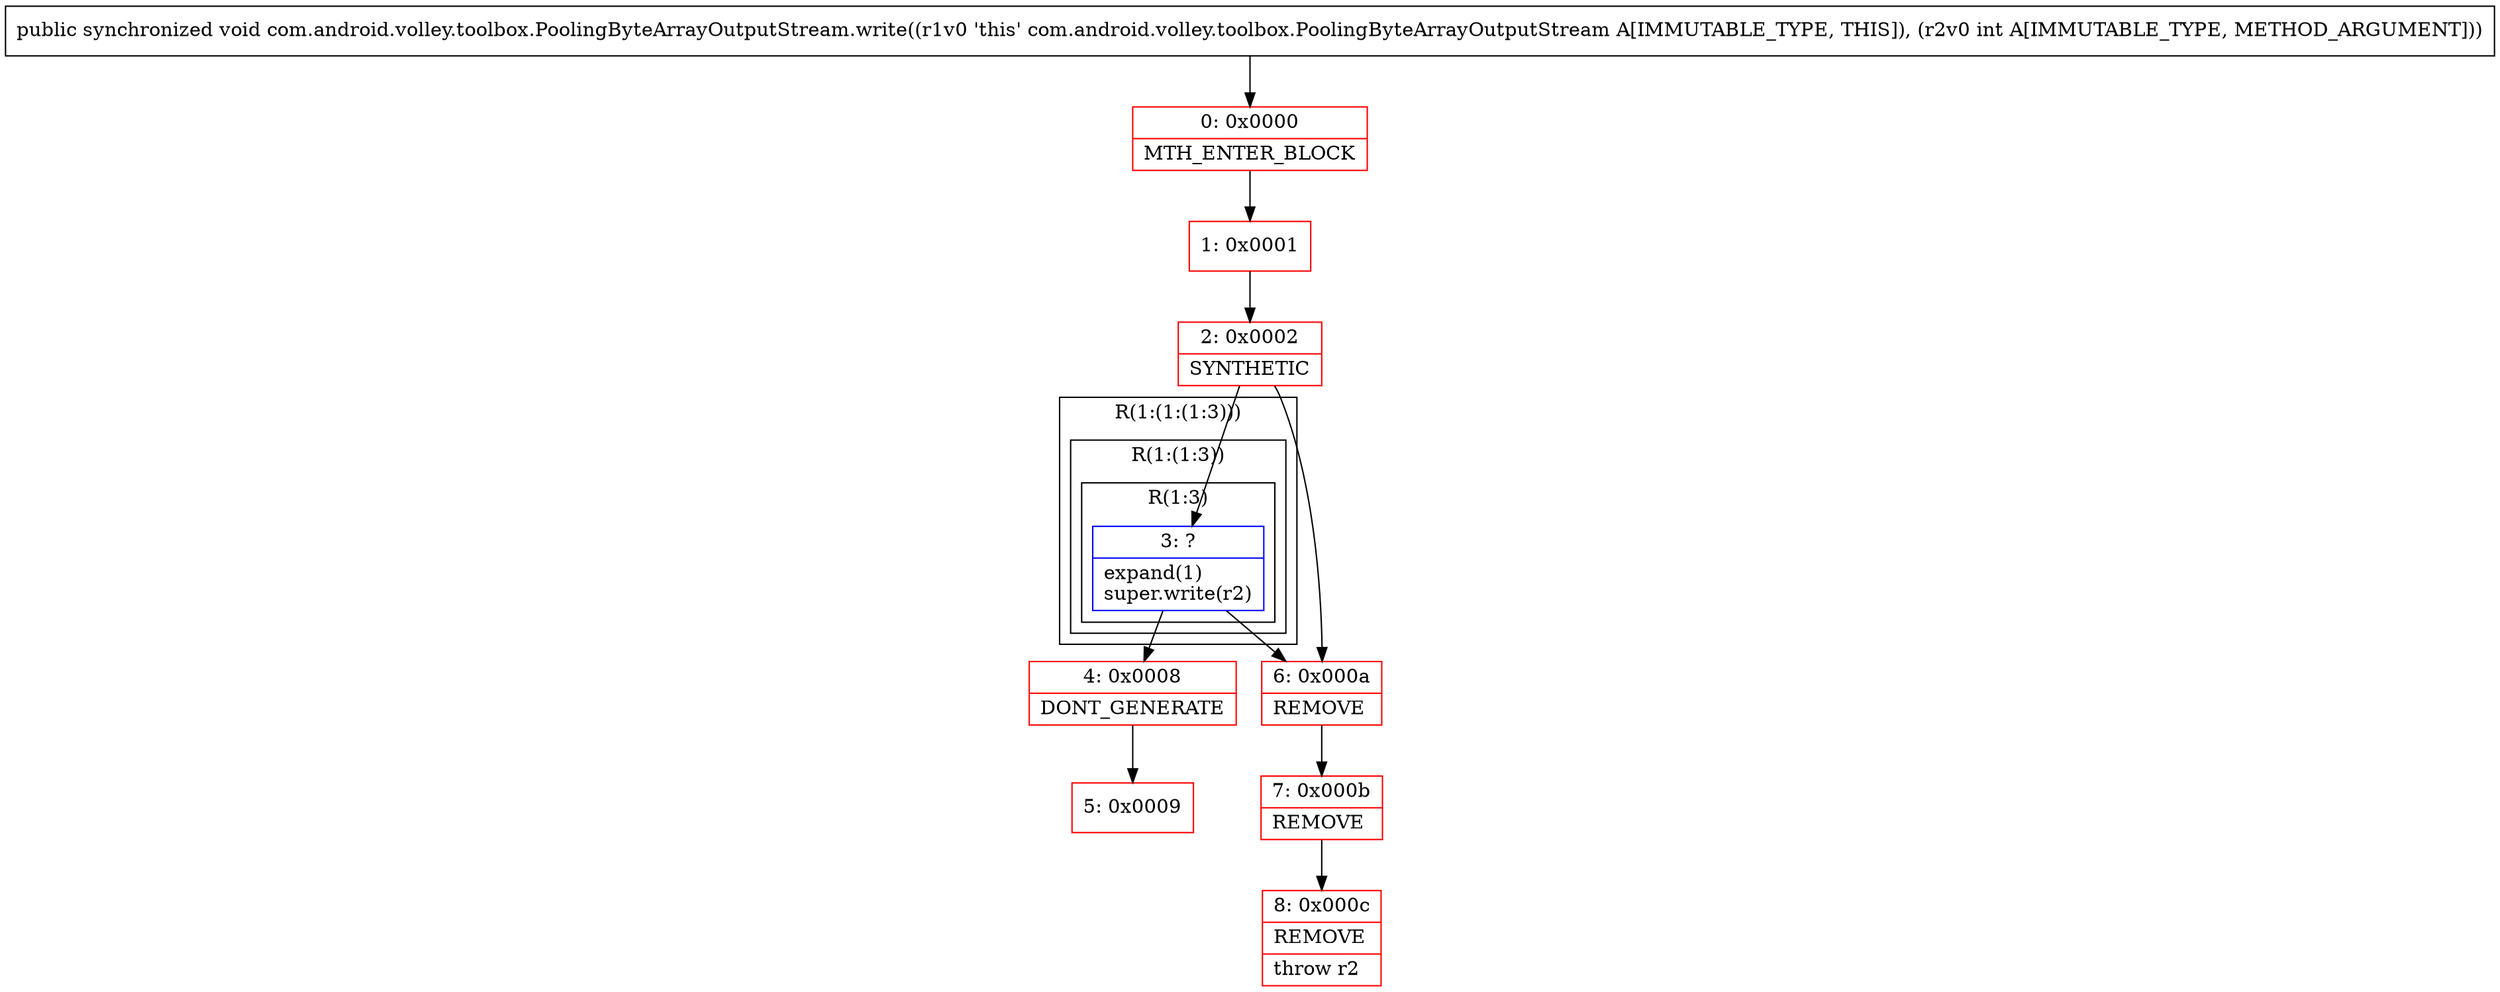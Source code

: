 digraph "CFG forcom.android.volley.toolbox.PoolingByteArrayOutputStream.write(I)V" {
subgraph cluster_Region_1722670921 {
label = "R(1:(1:(1:3)))";
node [shape=record,color=blue];
subgraph cluster_Region_995998428 {
label = "R(1:(1:3))";
node [shape=record,color=blue];
subgraph cluster_Region_774273905 {
label = "R(1:3)";
node [shape=record,color=blue];
Node_3 [shape=record,label="{3\:\ ?|expand(1)\lsuper.write(r2)\l}"];
}
}
}
Node_0 [shape=record,color=red,label="{0\:\ 0x0000|MTH_ENTER_BLOCK\l}"];
Node_1 [shape=record,color=red,label="{1\:\ 0x0001}"];
Node_2 [shape=record,color=red,label="{2\:\ 0x0002|SYNTHETIC\l}"];
Node_4 [shape=record,color=red,label="{4\:\ 0x0008|DONT_GENERATE\l}"];
Node_5 [shape=record,color=red,label="{5\:\ 0x0009}"];
Node_6 [shape=record,color=red,label="{6\:\ 0x000a|REMOVE\l}"];
Node_7 [shape=record,color=red,label="{7\:\ 0x000b|REMOVE\l}"];
Node_8 [shape=record,color=red,label="{8\:\ 0x000c|REMOVE\l|throw r2\l}"];
MethodNode[shape=record,label="{public synchronized void com.android.volley.toolbox.PoolingByteArrayOutputStream.write((r1v0 'this' com.android.volley.toolbox.PoolingByteArrayOutputStream A[IMMUTABLE_TYPE, THIS]), (r2v0 int A[IMMUTABLE_TYPE, METHOD_ARGUMENT])) }"];
MethodNode -> Node_0;
Node_3 -> Node_4;
Node_3 -> Node_6;
Node_0 -> Node_1;
Node_1 -> Node_2;
Node_2 -> Node_3;
Node_2 -> Node_6;
Node_4 -> Node_5;
Node_6 -> Node_7;
Node_7 -> Node_8;
}

